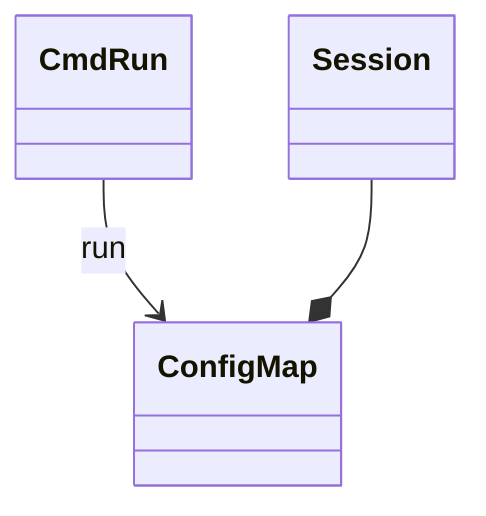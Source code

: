 classDiagram
    %%
    %% nextflow.config
    %%
    CmdRun --> ConfigMap : run
    Session --* ConfigMap

    %% ConfigBuilder --> ConfigMap : build